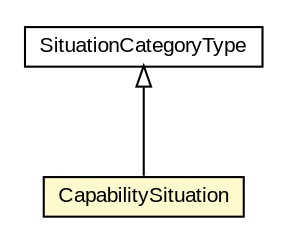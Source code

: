 #!/usr/local/bin/dot
#
# Class diagram 
# Generated by UMLGraph version R5_6-24-gf6e263 (http://www.umlgraph.org/)
#

digraph G {
	edge [fontname="arial",fontsize=10,labelfontname="arial",labelfontsize=10];
	node [fontname="arial",fontsize=10,shape=plaintext];
	nodesep=0.25;
	ranksep=0.5;
	// org.oasis_open.docs.wsdm.muws2_2.SituationCategoryType
	c48702 [label=<<table title="org.oasis_open.docs.wsdm.muws2_2.SituationCategoryType" border="0" cellborder="1" cellspacing="0" cellpadding="2" port="p" href="./SituationCategoryType.html">
		<tr><td><table border="0" cellspacing="0" cellpadding="1">
<tr><td align="center" balign="center"> SituationCategoryType </td></tr>
		</table></td></tr>
		</table>>, URL="./SituationCategoryType.html", fontname="arial", fontcolor="black", fontsize=10.0];
	// org.oasis_open.docs.wsdm.muws2_2.CapabilitySituation
	c48742 [label=<<table title="org.oasis_open.docs.wsdm.muws2_2.CapabilitySituation" border="0" cellborder="1" cellspacing="0" cellpadding="2" port="p" bgcolor="lemonChiffon" href="./CapabilitySituation.html">
		<tr><td><table border="0" cellspacing="0" cellpadding="1">
<tr><td align="center" balign="center"> CapabilitySituation </td></tr>
		</table></td></tr>
		</table>>, URL="./CapabilitySituation.html", fontname="arial", fontcolor="black", fontsize=10.0];
	//org.oasis_open.docs.wsdm.muws2_2.CapabilitySituation extends org.oasis_open.docs.wsdm.muws2_2.SituationCategoryType
	c48702:p -> c48742:p [dir=back,arrowtail=empty];
}

